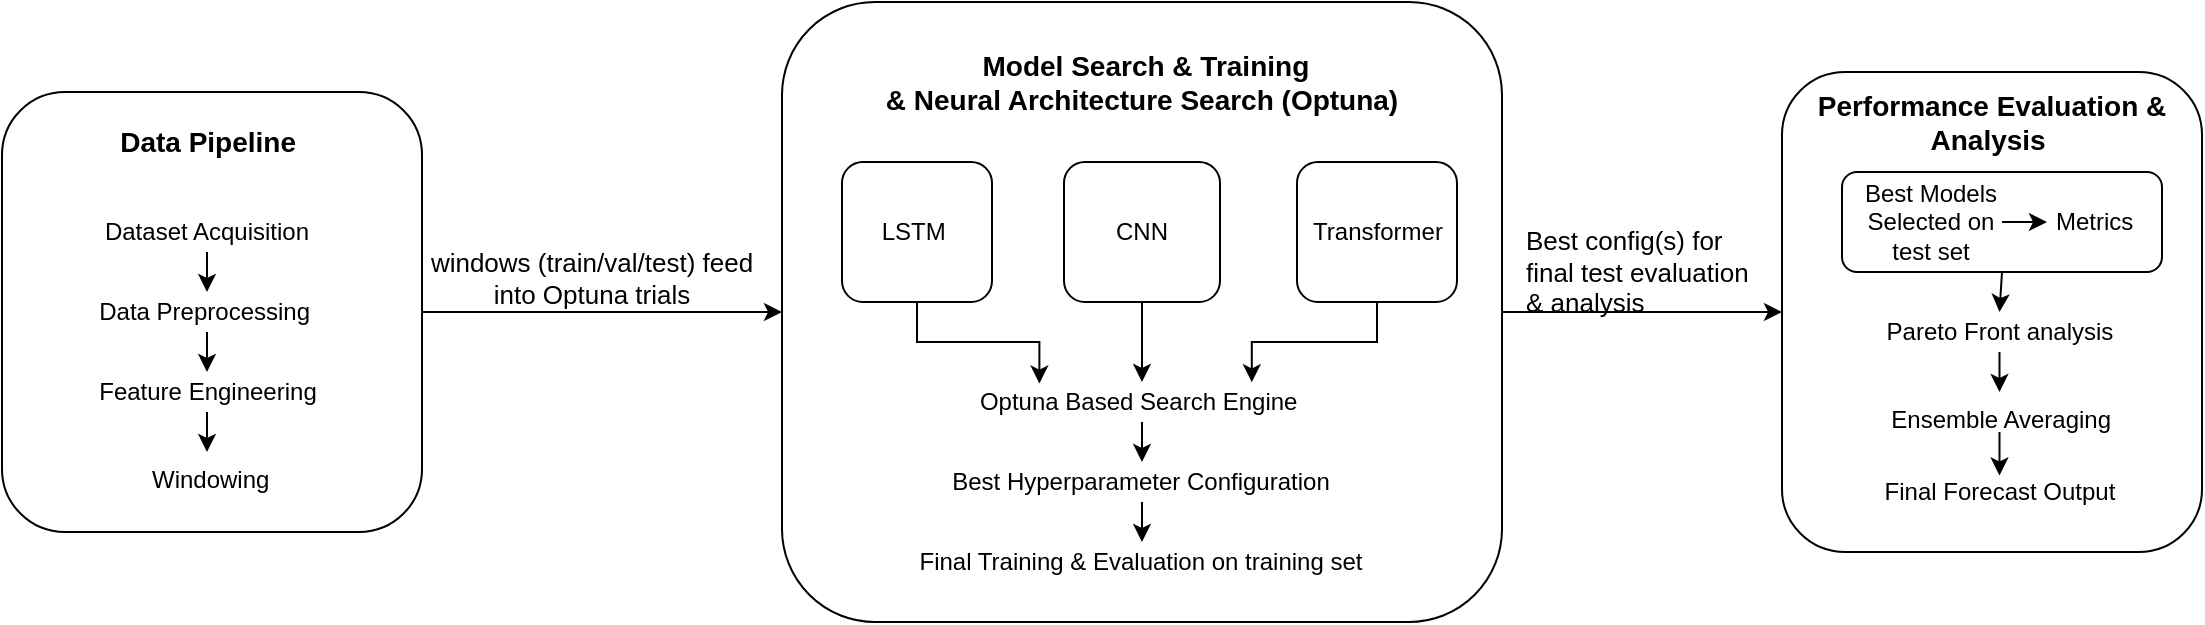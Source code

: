 <mxfile version="28.2.5">
  <diagram name="Page-1" id="1rKJqwg4QirVC6Kc-w28">
    <mxGraphModel dx="1303" dy="701" grid="1" gridSize="10" guides="1" tooltips="1" connect="1" arrows="1" fold="1" page="1" pageScale="1" pageWidth="827" pageHeight="1169" math="0" shadow="0">
      <root>
        <mxCell id="0" />
        <mxCell id="1" parent="0" />
        <mxCell id="eoq-8mOM_a6XKycfwUWu-34" value="" style="rounded=1;whiteSpace=wrap;html=1;" vertex="1" parent="1">
          <mxGeometry x="930" y="260" width="150" height="50" as="geometry" />
        </mxCell>
        <mxCell id="eoq-8mOM_a6XKycfwUWu-56" style="edgeStyle=orthogonalEdgeStyle;rounded=0;orthogonalLoop=1;jettySize=auto;html=1;entryX=0;entryY=0.5;entryDx=0;entryDy=0;" edge="1" parent="1" source="eoq-8mOM_a6XKycfwUWu-1" target="eoq-8mOM_a6XKycfwUWu-7">
          <mxGeometry relative="1" as="geometry" />
        </mxCell>
        <mxCell id="eoq-8mOM_a6XKycfwUWu-1" value="" style="rounded=1;whiteSpace=wrap;html=1;" vertex="1" parent="1">
          <mxGeometry x="10" y="220" width="210" height="220" as="geometry" />
        </mxCell>
        <mxCell id="eoq-8mOM_a6XKycfwUWu-2" value="&lt;b&gt;&lt;font style=&quot;font-size: 14px;&quot;&gt;Data Pipeline&amp;nbsp;&lt;/font&gt;&lt;/b&gt;" style="text;html=1;align=center;verticalAlign=middle;whiteSpace=wrap;rounded=0;" vertex="1" parent="1">
          <mxGeometry x="60" y="230" width="110" height="30" as="geometry" />
        </mxCell>
        <mxCell id="eoq-8mOM_a6XKycfwUWu-3" value="Dataset Acquisition" style="text;html=1;align=center;verticalAlign=middle;whiteSpace=wrap;rounded=0;" vertex="1" parent="1">
          <mxGeometry x="55" y="280" width="115" height="20" as="geometry" />
        </mxCell>
        <mxCell id="eoq-8mOM_a6XKycfwUWu-4" value="Data Preprocessing&amp;nbsp;" style="text;html=1;align=center;verticalAlign=middle;whiteSpace=wrap;rounded=0;" vertex="1" parent="1">
          <mxGeometry x="47.5" y="320" width="130" height="20" as="geometry" />
        </mxCell>
        <mxCell id="eoq-8mOM_a6XKycfwUWu-5" value="Feature Engineering" style="text;html=1;align=center;verticalAlign=middle;whiteSpace=wrap;rounded=0;" vertex="1" parent="1">
          <mxGeometry x="52.5" y="360" width="120" height="20" as="geometry" />
        </mxCell>
        <mxCell id="eoq-8mOM_a6XKycfwUWu-6" value="Windowing" style="text;whiteSpace=wrap;html=1;" vertex="1" parent="1">
          <mxGeometry x="82.5" y="400" width="60" height="20" as="geometry" />
        </mxCell>
        <mxCell id="eoq-8mOM_a6XKycfwUWu-58" style="edgeStyle=orthogonalEdgeStyle;rounded=0;orthogonalLoop=1;jettySize=auto;html=1;entryX=0;entryY=0.5;entryDx=0;entryDy=0;" edge="1" parent="1" source="eoq-8mOM_a6XKycfwUWu-7" target="eoq-8mOM_a6XKycfwUWu-13">
          <mxGeometry relative="1" as="geometry" />
        </mxCell>
        <mxCell id="eoq-8mOM_a6XKycfwUWu-7" value="" style="rounded=1;whiteSpace=wrap;html=1;" vertex="1" parent="1">
          <mxGeometry x="400" y="175" width="360" height="310" as="geometry" />
        </mxCell>
        <mxCell id="eoq-8mOM_a6XKycfwUWu-8" value="&lt;b&gt;&lt;font style=&quot;font-size: 14px;&quot;&gt;&amp;nbsp;Model Search &amp;amp; Training&lt;/font&gt;&lt;/b&gt;&lt;div&gt;&lt;b&gt;&lt;font style=&quot;font-size: 14px;&quot;&gt;&amp;amp; Neural Architecture Search (Optuna)&lt;/font&gt;&lt;/b&gt;&lt;/div&gt;" style="text;html=1;align=center;verticalAlign=middle;whiteSpace=wrap;rounded=0;" vertex="1" parent="1">
          <mxGeometry x="426.24" y="175" width="307.5" height="80" as="geometry" />
        </mxCell>
        <mxCell id="eoq-8mOM_a6XKycfwUWu-13" value="" style="rounded=1;whiteSpace=wrap;html=1;" vertex="1" parent="1">
          <mxGeometry x="900" y="210" width="210" height="240" as="geometry" />
        </mxCell>
        <mxCell id="eoq-8mOM_a6XKycfwUWu-35" value="" style="rounded=1;whiteSpace=wrap;html=1;" vertex="1" parent="1">
          <mxGeometry x="930" y="260" width="160" height="50" as="geometry" />
        </mxCell>
        <mxCell id="eoq-8mOM_a6XKycfwUWu-14" value="&lt;span style=&quot;font-size: 14px;&quot;&gt;&lt;b&gt;Performance Evaluation &amp;amp; Analysis&amp;nbsp;&lt;/b&gt;&lt;/span&gt;" style="text;html=1;align=center;verticalAlign=middle;whiteSpace=wrap;rounded=0;" vertex="1" parent="1">
          <mxGeometry x="910" y="217.5" width="190" height="35" as="geometry" />
        </mxCell>
        <mxCell id="eoq-8mOM_a6XKycfwUWu-32" style="edgeStyle=orthogonalEdgeStyle;rounded=0;orthogonalLoop=1;jettySize=auto;html=1;entryX=0;entryY=0.5;entryDx=0;entryDy=0;" edge="1" parent="1" source="eoq-8mOM_a6XKycfwUWu-15" target="eoq-8mOM_a6XKycfwUWu-31">
          <mxGeometry relative="1" as="geometry" />
        </mxCell>
        <mxCell id="eoq-8mOM_a6XKycfwUWu-15" value="Best Models Selected on test set" style="text;html=1;align=center;verticalAlign=middle;whiteSpace=wrap;rounded=0;" vertex="1" parent="1">
          <mxGeometry x="937.5" y="270" width="72.5" height="30" as="geometry" />
        </mxCell>
        <mxCell id="eoq-8mOM_a6XKycfwUWu-16" value="Pareto Front analysis" style="text;html=1;align=center;verticalAlign=middle;whiteSpace=wrap;rounded=0;" vertex="1" parent="1">
          <mxGeometry x="943.75" y="330" width="130" height="20" as="geometry" />
        </mxCell>
        <mxCell id="eoq-8mOM_a6XKycfwUWu-17" value="Final Forecast Output" style="text;html=1;align=center;verticalAlign=middle;whiteSpace=wrap;rounded=0;" vertex="1" parent="1">
          <mxGeometry x="948.75" y="410" width="120" height="20" as="geometry" />
        </mxCell>
        <mxCell id="eoq-8mOM_a6XKycfwUWu-18" value="&amp;nbsp; Ensemble Averaging" style="text;whiteSpace=wrap;html=1;" vertex="1" parent="1">
          <mxGeometry x="946.25" y="370" width="125" height="20" as="geometry" />
        </mxCell>
        <mxCell id="eoq-8mOM_a6XKycfwUWu-19" value="LSTM&amp;nbsp;" style="rounded=1;whiteSpace=wrap;html=1;" vertex="1" parent="1">
          <mxGeometry x="430" y="255" width="75" height="70" as="geometry" />
        </mxCell>
        <mxCell id="eoq-8mOM_a6XKycfwUWu-20" value="CNN" style="rounded=1;whiteSpace=wrap;html=1;" vertex="1" parent="1">
          <mxGeometry x="541" y="255" width="78" height="70" as="geometry" />
        </mxCell>
        <mxCell id="eoq-8mOM_a6XKycfwUWu-21" value="Transformer" style="rounded=1;whiteSpace=wrap;html=1;" vertex="1" parent="1">
          <mxGeometry x="657.5" y="255" width="80" height="70" as="geometry" />
        </mxCell>
        <mxCell id="eoq-8mOM_a6XKycfwUWu-22" value="Optuna Based Search Engine&amp;nbsp;" style="text;html=1;align=center;verticalAlign=middle;whiteSpace=wrap;rounded=0;" vertex="1" parent="1">
          <mxGeometry x="485" y="365" width="190" height="20" as="geometry" />
        </mxCell>
        <mxCell id="eoq-8mOM_a6XKycfwUWu-24" value="Best Hyperparameter Configuration" style="text;html=1;align=center;verticalAlign=middle;whiteSpace=wrap;rounded=0;" vertex="1" parent="1">
          <mxGeometry x="464.37" y="405" width="231.25" height="20" as="geometry" />
        </mxCell>
        <mxCell id="eoq-8mOM_a6XKycfwUWu-26" style="edgeStyle=orthogonalEdgeStyle;rounded=0;orthogonalLoop=1;jettySize=auto;html=1;entryX=0.23;entryY=0.039;entryDx=0;entryDy=0;entryPerimeter=0;" edge="1" parent="1" source="eoq-8mOM_a6XKycfwUWu-19" target="eoq-8mOM_a6XKycfwUWu-22">
          <mxGeometry relative="1" as="geometry" />
        </mxCell>
        <mxCell id="eoq-8mOM_a6XKycfwUWu-27" style="edgeStyle=orthogonalEdgeStyle;rounded=0;orthogonalLoop=1;jettySize=auto;html=1;entryX=0.5;entryY=0;entryDx=0;entryDy=0;" edge="1" parent="1" source="eoq-8mOM_a6XKycfwUWu-20" target="eoq-8mOM_a6XKycfwUWu-22">
          <mxGeometry relative="1" as="geometry">
            <mxPoint x="580" y="345" as="targetPoint" />
          </mxGeometry>
        </mxCell>
        <mxCell id="eoq-8mOM_a6XKycfwUWu-29" style="edgeStyle=orthogonalEdgeStyle;rounded=0;orthogonalLoop=1;jettySize=auto;html=1;entryX=0.789;entryY=0.007;entryDx=0;entryDy=0;entryPerimeter=0;" edge="1" parent="1" source="eoq-8mOM_a6XKycfwUWu-21" target="eoq-8mOM_a6XKycfwUWu-22">
          <mxGeometry relative="1" as="geometry" />
        </mxCell>
        <mxCell id="eoq-8mOM_a6XKycfwUWu-30" value="Final Training &amp;amp; Evaluation on training set" style="text;html=1;align=center;verticalAlign=middle;whiteSpace=wrap;rounded=0;" vertex="1" parent="1">
          <mxGeometry x="464.37" y="445" width="231.25" height="20" as="geometry" />
        </mxCell>
        <mxCell id="eoq-8mOM_a6XKycfwUWu-31" value="Metrics&amp;nbsp;" style="text;html=1;align=center;verticalAlign=middle;whiteSpace=wrap;rounded=0;" vertex="1" parent="1">
          <mxGeometry x="1032.5" y="270" width="50" height="30" as="geometry" />
        </mxCell>
        <mxCell id="eoq-8mOM_a6XKycfwUWu-40" value="" style="endArrow=classic;html=1;rounded=0;exitX=0.5;exitY=1;exitDx=0;exitDy=0;entryX=0.5;entryY=0;entryDx=0;entryDy=0;" edge="1" parent="1" source="eoq-8mOM_a6XKycfwUWu-35" target="eoq-8mOM_a6XKycfwUWu-16">
          <mxGeometry width="50" height="50" relative="1" as="geometry">
            <mxPoint x="960" y="330" as="sourcePoint" />
            <mxPoint x="1010" y="320" as="targetPoint" />
          </mxGeometry>
        </mxCell>
        <mxCell id="eoq-8mOM_a6XKycfwUWu-45" value="" style="endArrow=classic;html=1;rounded=0;exitX=0.5;exitY=1;exitDx=0;exitDy=0;" edge="1" parent="1" source="eoq-8mOM_a6XKycfwUWu-16" target="eoq-8mOM_a6XKycfwUWu-18">
          <mxGeometry width="50" height="50" relative="1" as="geometry">
            <mxPoint x="1000" y="340" as="sourcePoint" />
            <mxPoint x="1000" y="360" as="targetPoint" />
          </mxGeometry>
        </mxCell>
        <mxCell id="eoq-8mOM_a6XKycfwUWu-46" value="" style="endArrow=classic;html=1;rounded=0;exitX=0.5;exitY=1;exitDx=0;exitDy=0;entryX=0.5;entryY=0.086;entryDx=0;entryDy=0;entryPerimeter=0;" edge="1" parent="1" source="eoq-8mOM_a6XKycfwUWu-18" target="eoq-8mOM_a6XKycfwUWu-17">
          <mxGeometry width="50" height="50" relative="1" as="geometry">
            <mxPoint x="1008.63" y="400" as="sourcePoint" />
            <mxPoint x="1008.63" y="420" as="targetPoint" />
          </mxGeometry>
        </mxCell>
        <mxCell id="eoq-8mOM_a6XKycfwUWu-50" value="" style="endArrow=classic;html=1;rounded=0;exitX=0.5;exitY=1;exitDx=0;exitDy=0;" edge="1" parent="1" source="eoq-8mOM_a6XKycfwUWu-22" target="eoq-8mOM_a6XKycfwUWu-24">
          <mxGeometry width="50" height="50" relative="1" as="geometry">
            <mxPoint x="630" y="395" as="sourcePoint" />
            <mxPoint x="630" y="415" as="targetPoint" />
          </mxGeometry>
        </mxCell>
        <mxCell id="eoq-8mOM_a6XKycfwUWu-51" value="" style="endArrow=classic;html=1;rounded=0;exitX=0.5;exitY=1;exitDx=0;exitDy=0;entryX=0.5;entryY=0;entryDx=0;entryDy=0;" edge="1" parent="1" source="eoq-8mOM_a6XKycfwUWu-24" target="eoq-8mOM_a6XKycfwUWu-30">
          <mxGeometry width="50" height="50" relative="1" as="geometry">
            <mxPoint x="700" y="385" as="sourcePoint" />
            <mxPoint x="700" y="405" as="targetPoint" />
          </mxGeometry>
        </mxCell>
        <mxCell id="eoq-8mOM_a6XKycfwUWu-52" value="" style="endArrow=classic;html=1;rounded=0;exitX=0.5;exitY=1;exitDx=0;exitDy=0;" edge="1" parent="1" source="eoq-8mOM_a6XKycfwUWu-3" target="eoq-8mOM_a6XKycfwUWu-4">
          <mxGeometry width="50" height="50" relative="1" as="geometry">
            <mxPoint x="160" y="280" as="sourcePoint" />
            <mxPoint x="160" y="300" as="targetPoint" />
          </mxGeometry>
        </mxCell>
        <mxCell id="eoq-8mOM_a6XKycfwUWu-54" value="" style="endArrow=classic;html=1;rounded=0;exitX=0.5;exitY=1;exitDx=0;exitDy=0;entryX=0.5;entryY=0;entryDx=0;entryDy=0;" edge="1" parent="1" source="eoq-8mOM_a6XKycfwUWu-4" target="eoq-8mOM_a6XKycfwUWu-5">
          <mxGeometry width="50" height="50" relative="1" as="geometry">
            <mxPoint x="250" y="290" as="sourcePoint" />
            <mxPoint x="250" y="310" as="targetPoint" />
          </mxGeometry>
        </mxCell>
        <mxCell id="eoq-8mOM_a6XKycfwUWu-55" value="" style="endArrow=classic;html=1;rounded=0;exitX=0.5;exitY=1;exitDx=0;exitDy=0;" edge="1" parent="1" source="eoq-8mOM_a6XKycfwUWu-5" target="eoq-8mOM_a6XKycfwUWu-6">
          <mxGeometry width="50" height="50" relative="1" as="geometry">
            <mxPoint x="240" y="370" as="sourcePoint" />
            <mxPoint x="240" y="390" as="targetPoint" />
          </mxGeometry>
        </mxCell>
        <mxCell id="eoq-8mOM_a6XKycfwUWu-57" value="&lt;font style=&quot;font-size: 13px;&quot;&gt;windows (train/val/test) feed into Optuna trials&lt;/font&gt;" style="text;html=1;align=center;verticalAlign=middle;whiteSpace=wrap;rounded=0;" vertex="1" parent="1">
          <mxGeometry x="220" y="280" width="170" height="65" as="geometry" />
        </mxCell>
        <mxCell id="eoq-8mOM_a6XKycfwUWu-59" value="Best config(s) for final test evaluation &amp; analysis" style="text;whiteSpace=wrap;fontSize=13;" vertex="1" parent="1">
          <mxGeometry x="770" y="280" width="120" height="60" as="geometry" />
        </mxCell>
      </root>
    </mxGraphModel>
  </diagram>
</mxfile>
